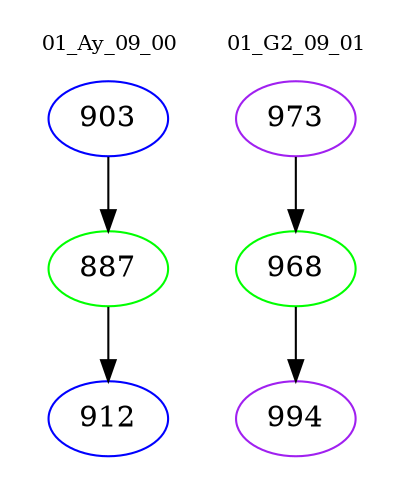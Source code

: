 digraph{
subgraph cluster_0 {
color = white
label = "01_Ay_09_00";
fontsize=10;
T0_903 [label="903", color="blue"]
T0_903 -> T0_887 [color="black"]
T0_887 [label="887", color="green"]
T0_887 -> T0_912 [color="black"]
T0_912 [label="912", color="blue"]
}
subgraph cluster_1 {
color = white
label = "01_G2_09_01";
fontsize=10;
T1_973 [label="973", color="purple"]
T1_973 -> T1_968 [color="black"]
T1_968 [label="968", color="green"]
T1_968 -> T1_994 [color="black"]
T1_994 [label="994", color="purple"]
}
}
